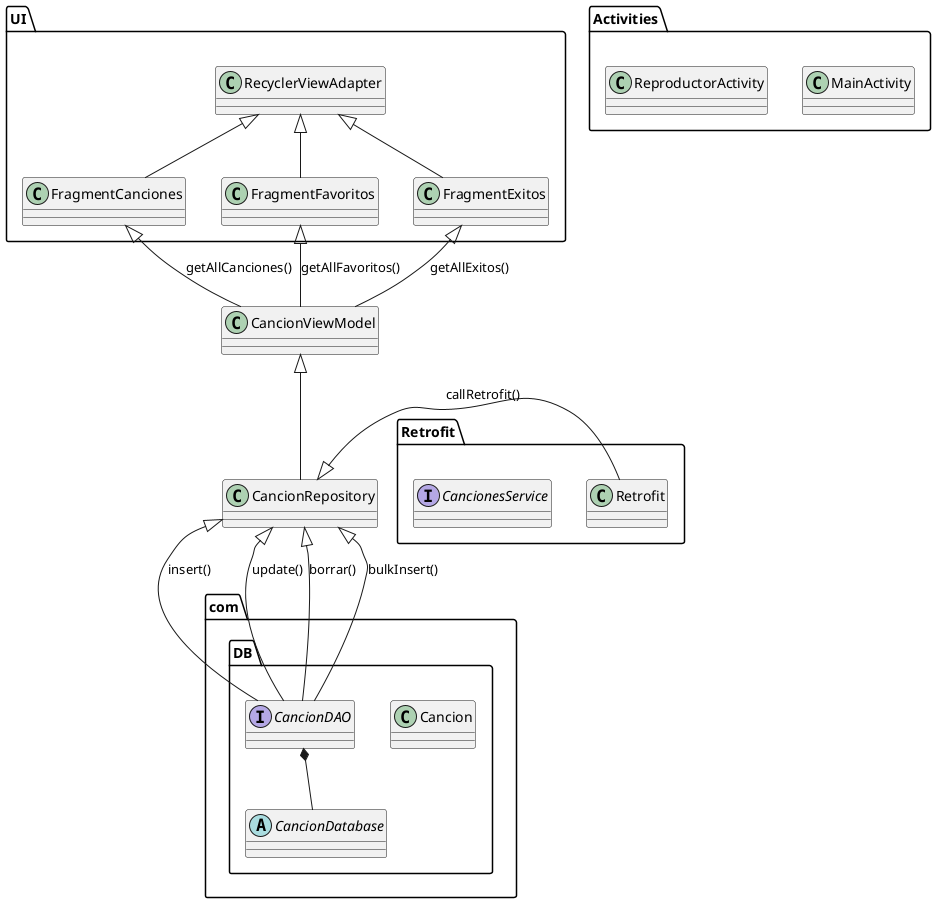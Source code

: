 @startuml
class com.DB.Cancion {
}
class Activities.MainActivity {
}
class Activities.ReproductorActivity {
}
interface Retrofit.CancionesService {
}
abstract com.DB.CancionDatabase{
}
interface com.DB.CancionDAO{
}

UI.RecyclerViewAdapter <|-- UI.FragmentCanciones
UI.RecyclerViewAdapter <|-- UI.FragmentFavoritos
UI.RecyclerViewAdapter <|-- UI.FragmentExitos

UI.FragmentCanciones<|--CancionViewModel:getAllCanciones()
UI.FragmentFavoritos<|--CancionViewModel:getAllFavoritos()
UI.FragmentExitos<|--CancionViewModel:getAllExitos()

CancionViewModel<|--CancionRepository

CancionRepository<|--com.DB.CancionDAO:insert()
CancionRepository<|--com.DB.CancionDAO:update()
CancionRepository<|--com.DB.CancionDAO:borrar()
CancionRepository<|--com.DB.CancionDAO:bulkInsert()
com.DB.CancionDAO*--com.DB.CancionDatabase
CancionRepository<|--RRetrofit.Retrofit:callRetrofit()


@enduml